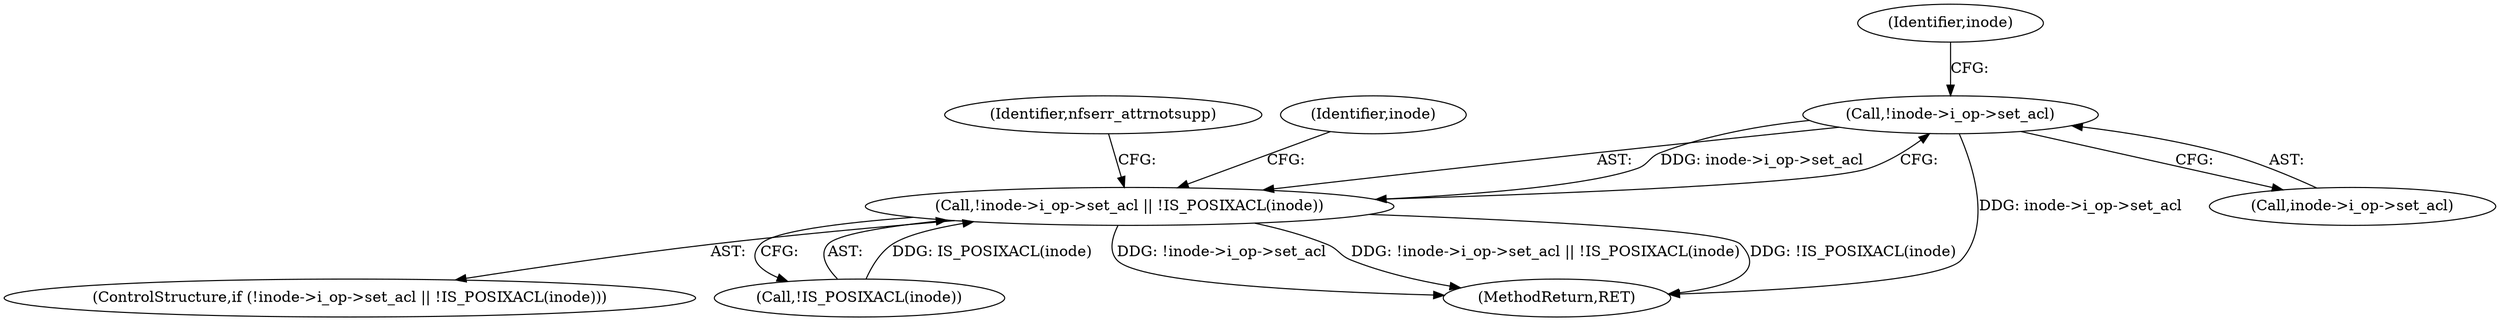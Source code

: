 digraph "0_linux_999653786df6954a31044528ac3f7a5dadca08f4_1@pointer" {
"1000144" [label="(Call,!inode->i_op->set_acl)"];
"1000143" [label="(Call,!inode->i_op->set_acl || !IS_POSIXACL(inode))"];
"1000152" [label="(Identifier,inode)"];
"1000150" [label="(Call,!IS_POSIXACL(inode))"];
"1000144" [label="(Call,!inode->i_op->set_acl)"];
"1000142" [label="(ControlStructure,if (!inode->i_op->set_acl || !IS_POSIXACL(inode)))"];
"1000154" [label="(Identifier,nfserr_attrnotsupp)"];
"1000143" [label="(Call,!inode->i_op->set_acl || !IS_POSIXACL(inode))"];
"1000224" [label="(MethodReturn,RET)"];
"1000145" [label="(Call,inode->i_op->set_acl)"];
"1000158" [label="(Identifier,inode)"];
"1000144" -> "1000143"  [label="AST: "];
"1000144" -> "1000145"  [label="CFG: "];
"1000145" -> "1000144"  [label="AST: "];
"1000152" -> "1000144"  [label="CFG: "];
"1000143" -> "1000144"  [label="CFG: "];
"1000144" -> "1000224"  [label="DDG: inode->i_op->set_acl"];
"1000144" -> "1000143"  [label="DDG: inode->i_op->set_acl"];
"1000143" -> "1000142"  [label="AST: "];
"1000143" -> "1000150"  [label="CFG: "];
"1000150" -> "1000143"  [label="AST: "];
"1000154" -> "1000143"  [label="CFG: "];
"1000158" -> "1000143"  [label="CFG: "];
"1000143" -> "1000224"  [label="DDG: !inode->i_op->set_acl"];
"1000143" -> "1000224"  [label="DDG: !inode->i_op->set_acl || !IS_POSIXACL(inode)"];
"1000143" -> "1000224"  [label="DDG: !IS_POSIXACL(inode)"];
"1000150" -> "1000143"  [label="DDG: IS_POSIXACL(inode)"];
}
